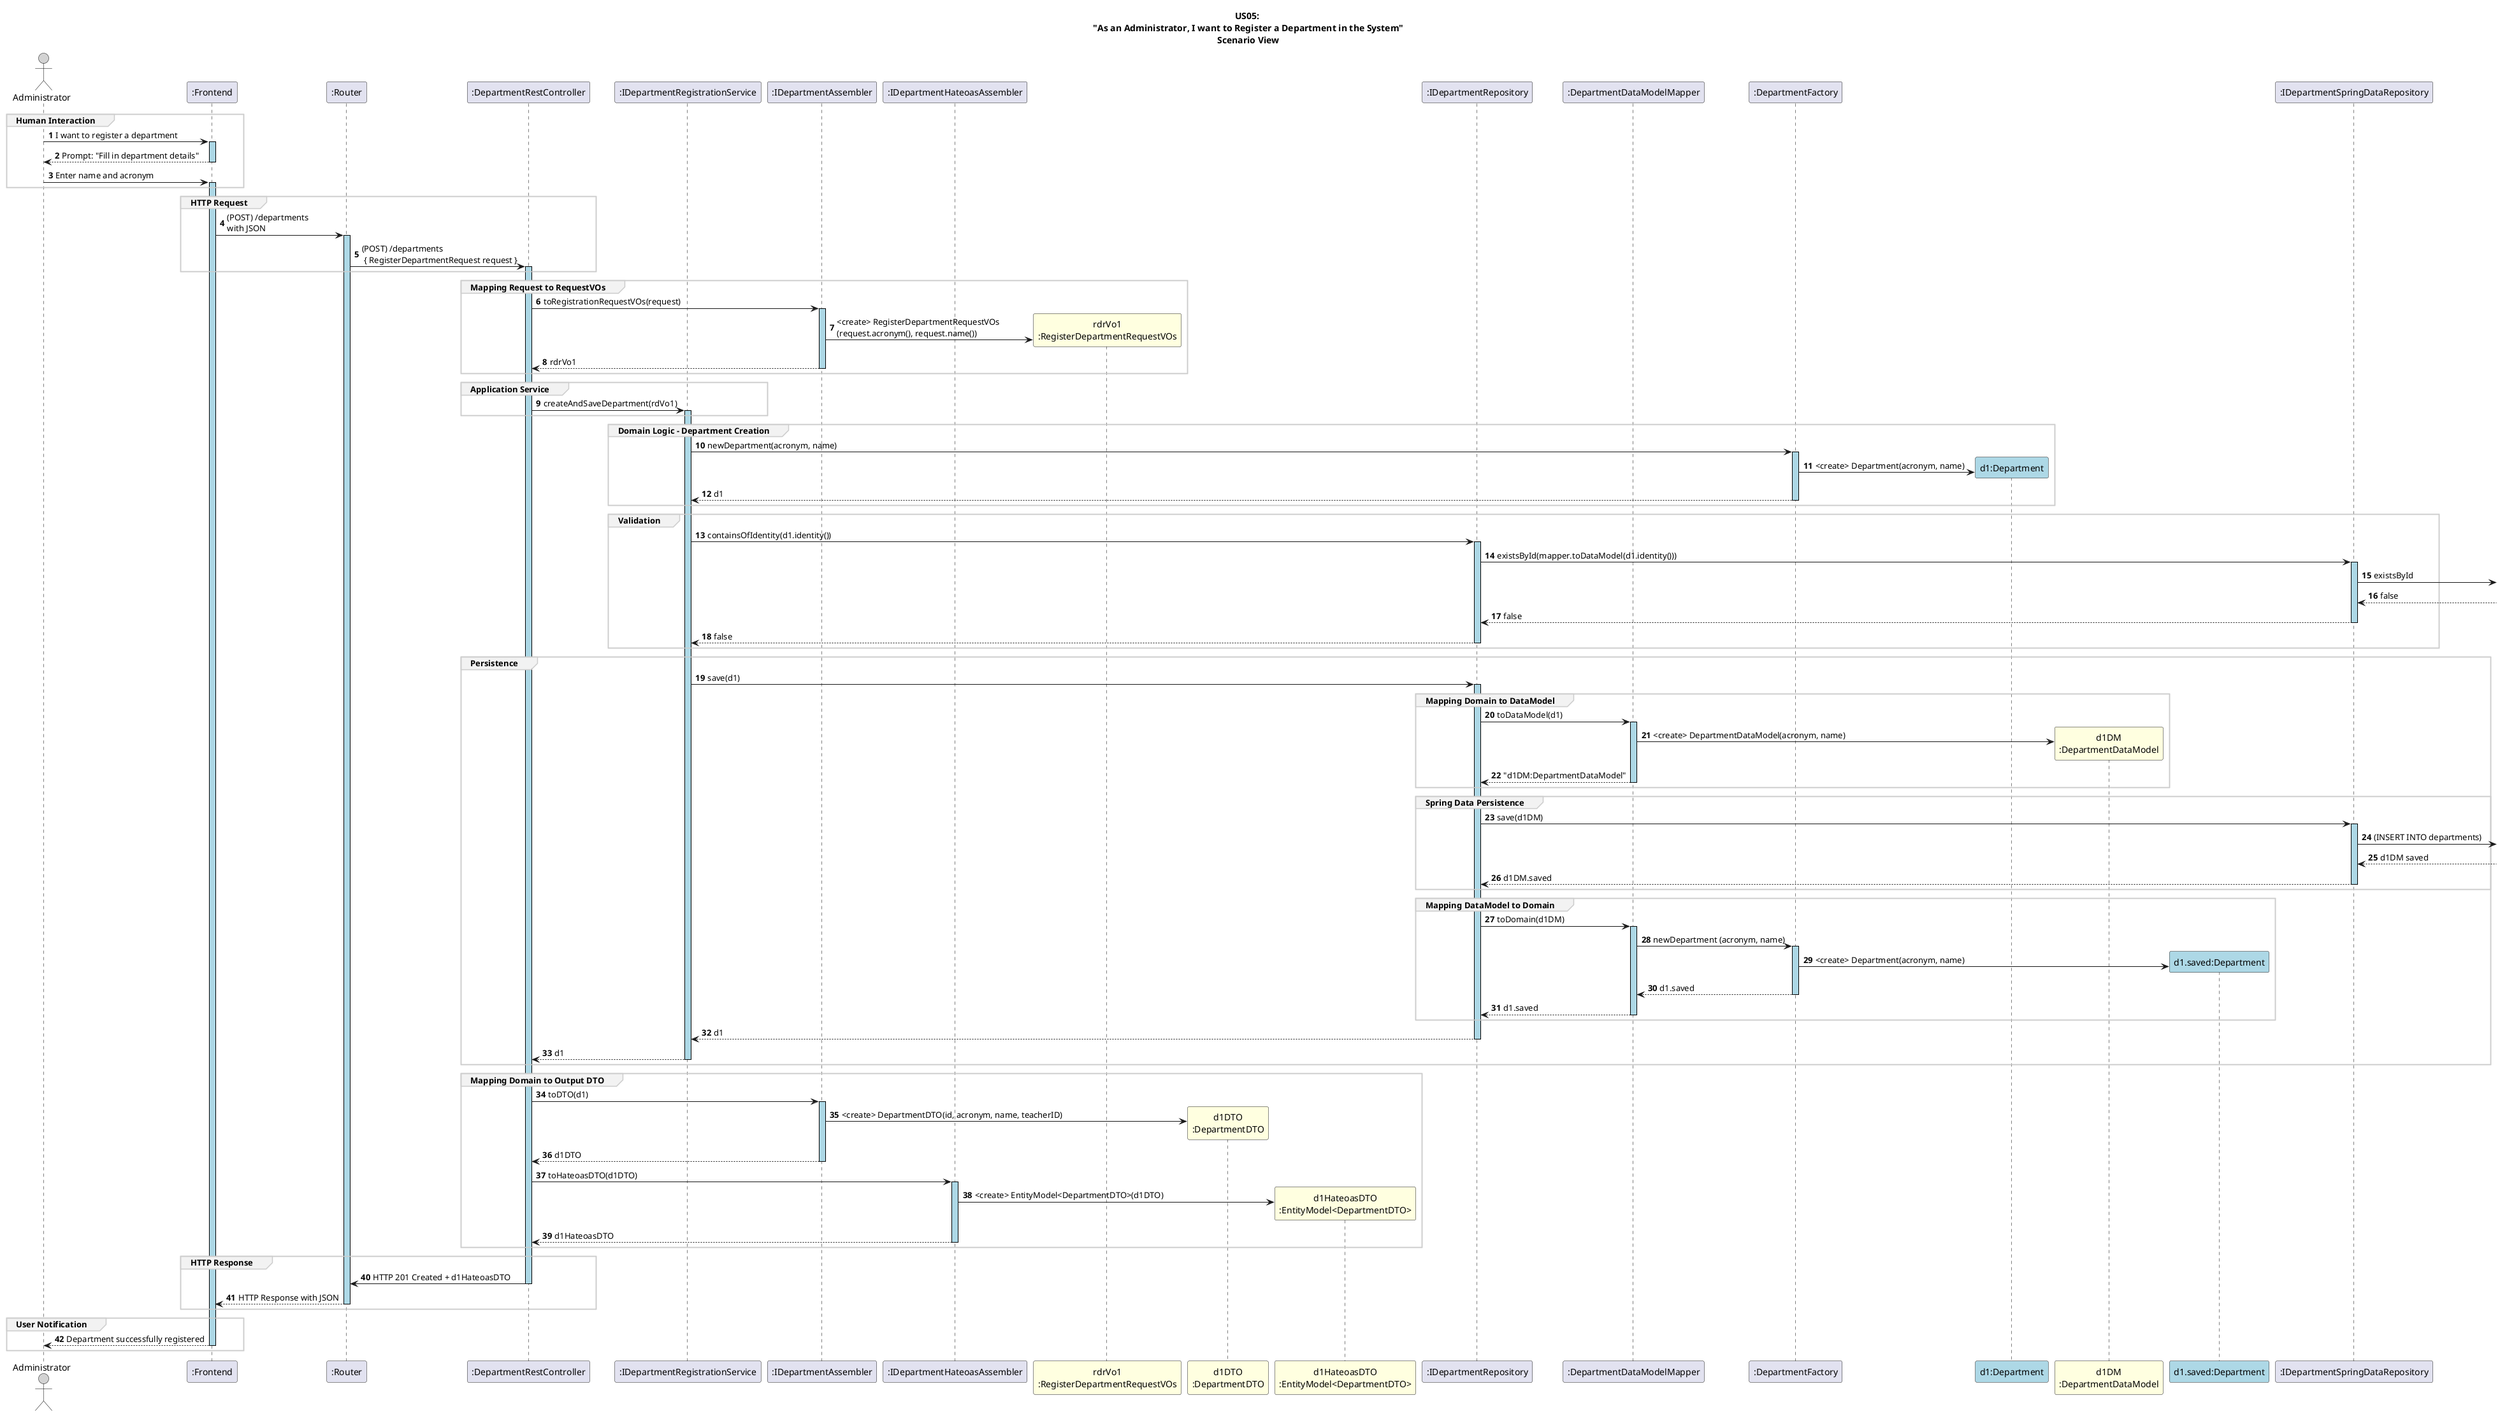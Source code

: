 @startuml

title US05: \n"As an Administrator, I want to Register a Department in the System"\nScenario View

autonumber
skinparam sequence {
    LifelineBorderColor black
    LifelineBackgroundColor LightBlue
    ActorBorderColor black
    ActorBackgroundColor LightGray
    GroupBorderColor #cccccc
    GroupBackgroundColor #f2f2f2
}

actor "Administrator" as Administrator
participant ":Frontend" as UI
participant ":Router" as Router
participant ":DepartmentRestController" as Controller
participant ":IDepartmentRegistrationService" as Service
participant ":IDepartmentAssembler" as Mapper
participant ":IDepartmentHateoasAssembler" as HAAssembler
participant "rdrVo1\n:RegisterDepartmentRequestVOs" as Request #LightYellow
participant "d1DTO\n:DepartmentDTO" as DepartmentDTO #LightYellow
participant "d1HateoasDTO\n:EntityModel<DepartmentDTO>" as DepartmentHateoasDTO #LightYellow
participant ":IDepartmentRepository" as Repository
participant ":DepartmentDataModelMapper" as DataModelMapper
participant ":DepartmentFactory" as Factory
participant "d1:Department" as Department #LightBlue
participant "d1DM\n:DepartmentDataModel" as DepartmentDataModel #LightYellow
participant "d1.saved:Department" as Department2 #LightBlue
participant ":IDepartmentSpringDataRepository" as SpringDataRepo

group Human Interaction
Administrator -> UI ++: I want to register a department
UI --> Administrator --: Prompt: "Fill in department details"
Administrator -> UI ++: Enter name and acronym
end group

group HTTP Request
UI -> Router ++: (POST) /departments\nwith JSON
Router -> Controller ++: (POST) /departments\n { RegisterDepartmentRequest request }
end group

group Mapping Request to RequestVOs
Controller -> Mapper ++: toRegistrationRequestVOs(request)
Mapper -> Request **: <create> RegisterDepartmentRequestVOs\n(request.acronym(), request.name())
Mapper --> Controller --: rdrVo1
end group

group Application Service
Controller -> Service ++: createAndSaveDepartment(rdVo1)
end group

group Domain Logic – Department Creation
Service -> Factory ++: newDepartment(acronym, name)
Factory -> Department **: <create> Department(acronym, name)
Factory --> Service --: d1
end group

group Validation
Service -> Repository ++: containsOfIdentity(d1.identity())
Repository -> SpringDataRepo ++: existsById(mapper.toDataModel(d1.identity()))
SpringDataRepo -> : existsById
SpringDataRepo <-- : false
SpringDataRepo --> Repository --: false
Repository --> Service --: false
end group

group Persistence
Service -> Repository ++: save(d1)

group Mapping Domain to DataModel
Repository -> DataModelMapper ++: toDataModel(d1)
DataModelMapper -> DepartmentDataModel **: <create> DepartmentDataModel(acronym, name)
DataModelMapper --> Repository --: "d1DM:DepartmentDataModel"
end group

group Spring Data Persistence
Repository -> SpringDataRepo ++: save(d1DM)
SpringDataRepo -> : (INSERT INTO departments)
SpringDataRepo <-- : d1DM saved
SpringDataRepo --> Repository --: d1DM.saved
end group

group Mapping DataModel to Domain
Repository -> DataModelMapper ++: toDomain(d1DM)
DataModelMapper -> Factory ++: newDepartment (acronym, name)
Factory -> Department2 **: <create> Department(acronym, name)
Factory --> DataModelMapper --: d1.saved
DataModelMapper --> Repository --: d1.saved
end group

Repository --> Service --: d1
Service --> Controller --: d1

end group

group Mapping Domain to Output DTO
Controller -> Mapper ++: toDTO(d1)
Mapper -> DepartmentDTO **: <create> DepartmentDTO(id, acronym, name, teacherID)
Mapper --> Controller --: d1DTO
Controller -> HAAssembler ++: toHateoasDTO(d1DTO)
HAAssembler -> DepartmentHateoasDTO **: <create> EntityModel<DepartmentDTO>(d1DTO)
HAAssembler --> Controller --: d1HateoasDTO
end group

group HTTP Response
Controller -> Router --: HTTP 201 Created + d1HateoasDTO
Router --> UI --: HTTP Response with JSON
end group

group User Notification
UI --> Administrator --: Department successfully registered
end group

@enduml

